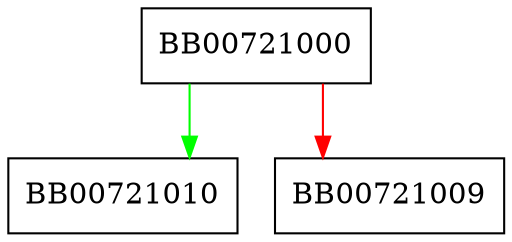 digraph readbuffer_callback_ctrl {
  node [shape="box"];
  graph [splines=ortho];
  BB00721000 -> BB00721010 [color="green"];
  BB00721000 -> BB00721009 [color="red"];
}
